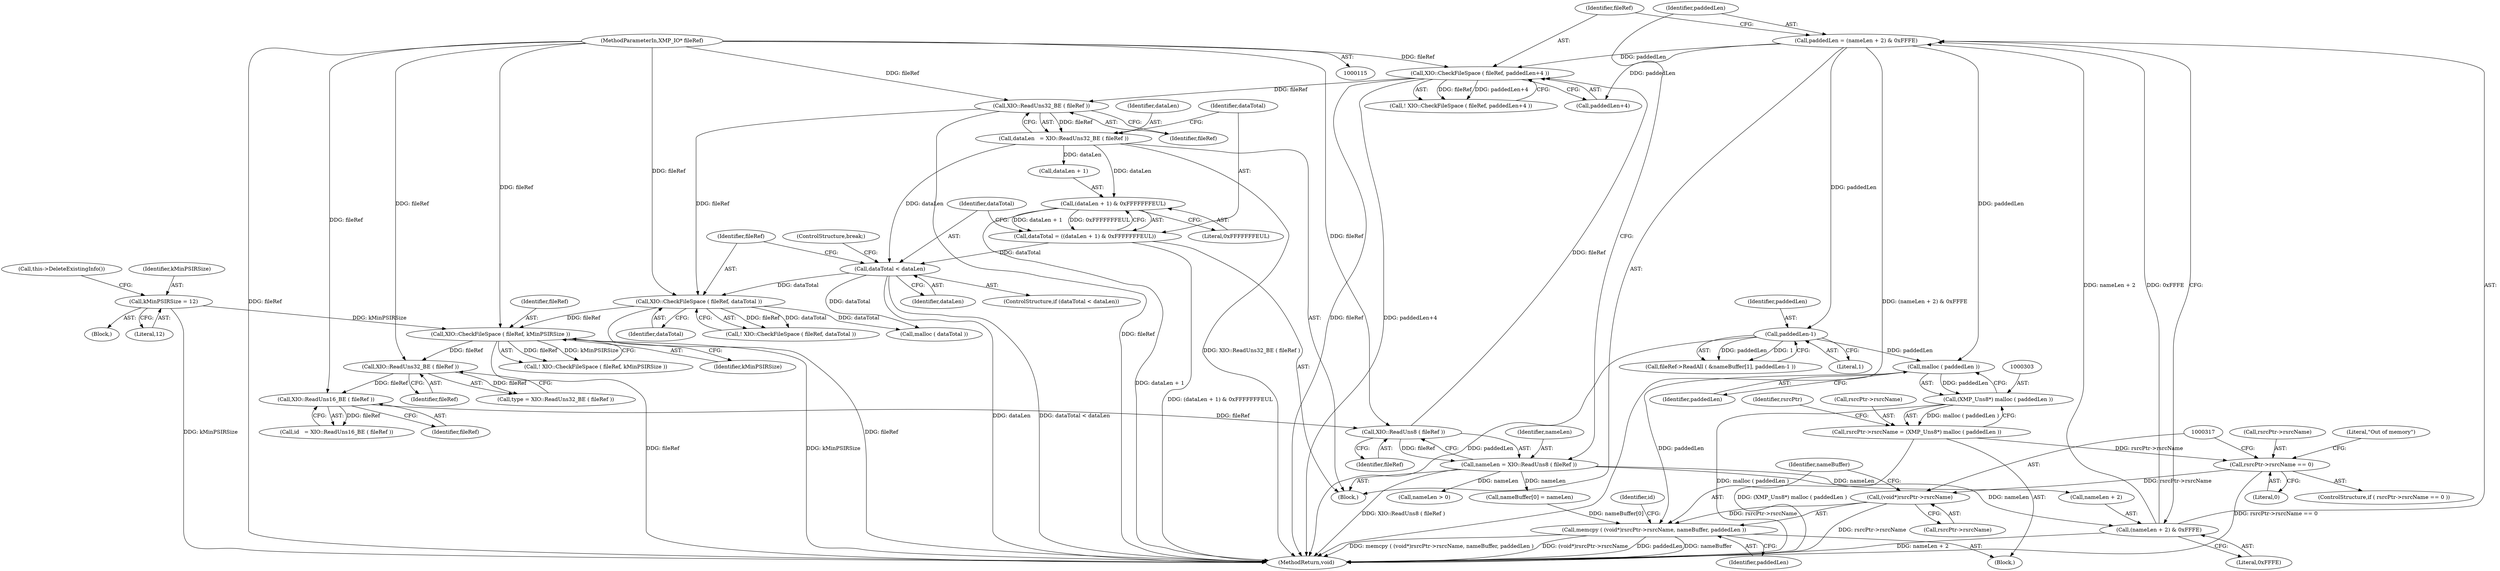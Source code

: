 digraph "0_exempi_6cbd34025e5fd3ba47b29b602096e456507ce83b@API" {
"1000304" [label="(Call,malloc ( paddedLen ))"];
"1000201" [label="(Call,paddedLen-1)"];
"1000176" [label="(Call,paddedLen = (nameLen + 2) & 0xFFFE)"];
"1000178" [label="(Call,(nameLen + 2) & 0xFFFE)"];
"1000171" [label="(Call,nameLen = XIO::ReadUns8 ( fileRef ))"];
"1000173" [label="(Call,XIO::ReadUns8 ( fileRef ))"];
"1000168" [label="(Call,XIO::ReadUns16_BE ( fileRef ))"];
"1000163" [label="(Call,XIO::ReadUns32_BE ( fileRef ))"];
"1000152" [label="(Call,XIO::CheckFileSpace ( fileRef, kMinPSIRSize ))"];
"1000225" [label="(Call,XIO::CheckFileSpace ( fileRef, dataTotal ))"];
"1000207" [label="(Call,XIO::ReadUns32_BE ( fileRef ))"];
"1000185" [label="(Call,XIO::CheckFileSpace ( fileRef, paddedLen+4 ))"];
"1000116" [label="(MethodParameterIn,XMP_IO* fileRef)"];
"1000218" [label="(Call,dataTotal < dataLen)"];
"1000210" [label="(Call,dataTotal = ((dataLen + 1) & 0xFFFFFFFEUL))"];
"1000212" [label="(Call,(dataLen + 1) & 0xFFFFFFFEUL)"];
"1000205" [label="(Call,dataLen   = XIO::ReadUns32_BE ( fileRef ))"];
"1000120" [label="(Call,kMinPSIRSize = 12)"];
"1000302" [label="(Call,(XMP_Uns8*) malloc ( paddedLen ))"];
"1000298" [label="(Call,rsrcPtr->rsrcName = (XMP_Uns8*) malloc ( paddedLen ))"];
"1000307" [label="(Call,rsrcPtr->rsrcName == 0)"];
"1000316" [label="(Call,(void*)rsrcPtr->rsrcName)"];
"1000315" [label="(Call,memcpy ( (void*)rsrcPtr->rsrcName, nameBuffer, paddedLen ))"];
"1000205" [label="(Call,dataLen   = XIO::ReadUns32_BE ( fileRef ))"];
"1000168" [label="(Call,XIO::ReadUns16_BE ( fileRef ))"];
"1000154" [label="(Identifier,kMinPSIRSize)"];
"1000201" [label="(Call,paddedLen-1)"];
"1000220" [label="(Identifier,dataLen)"];
"1000306" [label="(ControlStructure,if ( rsrcPtr->rsrcName == 0 ))"];
"1000336" [label="(Call,malloc ( dataTotal ))"];
"1000227" [label="(Identifier,dataTotal)"];
"1000315" [label="(Call,memcpy ( (void*)rsrcPtr->rsrcName, nameBuffer, paddedLen ))"];
"1000217" [label="(ControlStructure,if (dataTotal < dataLen))"];
"1000185" [label="(Call,XIO::CheckFileSpace ( fileRef, paddedLen+4 ))"];
"1000309" [label="(Identifier,rsrcPtr)"];
"1000316" [label="(Call,(void*)rsrcPtr->rsrcName)"];
"1000321" [label="(Identifier,nameBuffer)"];
"1000208" [label="(Identifier,fileRef)"];
"1000182" [label="(Literal,0xFFFE)"];
"1000176" [label="(Call,paddedLen = (nameLen + 2) & 0xFFFE)"];
"1000149" [label="(Block,)"];
"1000163" [label="(Call,XIO::ReadUns32_BE ( fileRef ))"];
"1000203" [label="(Literal,1)"];
"1000196" [label="(Call,fileRef->ReadAll ( &nameBuffer[1], paddedLen-1 ))"];
"1000318" [label="(Call,rsrcPtr->rsrcName)"];
"1000169" [label="(Identifier,fileRef)"];
"1000302" [label="(Call,(XMP_Uns8*) malloc ( paddedLen ))"];
"1000294" [label="(Call,nameLen > 0)"];
"1000179" [label="(Call,nameLen + 2)"];
"1000216" [label="(Literal,0xFFFFFFFEUL)"];
"1000122" [label="(Literal,12)"];
"1000211" [label="(Identifier,dataTotal)"];
"1000224" [label="(Call,! XIO::CheckFileSpace ( fileRef, dataTotal ))"];
"1000226" [label="(Identifier,fileRef)"];
"1000174" [label="(Identifier,fileRef)"];
"1000120" [label="(Call,kMinPSIRSize = 12)"];
"1000218" [label="(Call,dataTotal < dataLen)"];
"1000298" [label="(Call,rsrcPtr->rsrcName = (XMP_Uns8*) malloc ( paddedLen ))"];
"1000307" [label="(Call,rsrcPtr->rsrcName == 0)"];
"1000171" [label="(Call,nameLen = XIO::ReadUns8 ( fileRef ))"];
"1000166" [label="(Call,id   = XIO::ReadUns16_BE ( fileRef ))"];
"1000206" [label="(Identifier,dataLen)"];
"1000152" [label="(Call,XIO::CheckFileSpace ( fileRef, kMinPSIRSize ))"];
"1000225" [label="(Call,XIO::CheckFileSpace ( fileRef, dataTotal ))"];
"1000311" [label="(Literal,0)"];
"1000202" [label="(Identifier,paddedLen)"];
"1000354" [label="(MethodReturn,void)"];
"1000187" [label="(Call,paddedLen+4)"];
"1000178" [label="(Call,(nameLen + 2) & 0xFFFE)"];
"1000213" [label="(Call,dataLen + 1)"];
"1000219" [label="(Identifier,dataTotal)"];
"1000161" [label="(Call,type = XIO::ReadUns32_BE ( fileRef ))"];
"1000299" [label="(Call,rsrcPtr->rsrcName)"];
"1000308" [label="(Call,rsrcPtr->rsrcName)"];
"1000151" [label="(Call,! XIO::CheckFileSpace ( fileRef, kMinPSIRSize ))"];
"1000186" [label="(Identifier,fileRef)"];
"1000313" [label="(Literal,\"Out of memory\")"];
"1000177" [label="(Identifier,paddedLen)"];
"1000305" [label="(Identifier,paddedLen)"];
"1000153" [label="(Identifier,fileRef)"];
"1000116" [label="(MethodParameterIn,XMP_IO* fileRef)"];
"1000326" [label="(Identifier,id)"];
"1000164" [label="(Identifier,fileRef)"];
"1000173" [label="(Call,XIO::ReadUns8 ( fileRef ))"];
"1000222" [label="(ControlStructure,break;)"];
"1000212" [label="(Call,(dataLen + 1) & 0xFFFFFFFEUL)"];
"1000207" [label="(Call,XIO::ReadUns32_BE ( fileRef ))"];
"1000118" [label="(Block,)"];
"1000121" [label="(Identifier,kMinPSIRSize)"];
"1000304" [label="(Call,malloc ( paddedLen ))"];
"1000123" [label="(Call,this->DeleteExistingInfo())"];
"1000184" [label="(Call,! XIO::CheckFileSpace ( fileRef, paddedLen+4 ))"];
"1000191" [label="(Call,nameBuffer[0] = nameLen)"];
"1000210" [label="(Call,dataTotal = ((dataLen + 1) & 0xFFFFFFFEUL))"];
"1000297" [label="(Block,)"];
"1000322" [label="(Identifier,paddedLen)"];
"1000172" [label="(Identifier,nameLen)"];
"1000304" -> "1000302"  [label="AST: "];
"1000304" -> "1000305"  [label="CFG: "];
"1000305" -> "1000304"  [label="AST: "];
"1000302" -> "1000304"  [label="CFG: "];
"1000304" -> "1000302"  [label="DDG: paddedLen"];
"1000201" -> "1000304"  [label="DDG: paddedLen"];
"1000176" -> "1000304"  [label="DDG: paddedLen"];
"1000304" -> "1000315"  [label="DDG: paddedLen"];
"1000201" -> "1000196"  [label="AST: "];
"1000201" -> "1000203"  [label="CFG: "];
"1000202" -> "1000201"  [label="AST: "];
"1000203" -> "1000201"  [label="AST: "];
"1000196" -> "1000201"  [label="CFG: "];
"1000201" -> "1000354"  [label="DDG: paddedLen"];
"1000201" -> "1000196"  [label="DDG: paddedLen"];
"1000201" -> "1000196"  [label="DDG: 1"];
"1000176" -> "1000201"  [label="DDG: paddedLen"];
"1000176" -> "1000149"  [label="AST: "];
"1000176" -> "1000178"  [label="CFG: "];
"1000177" -> "1000176"  [label="AST: "];
"1000178" -> "1000176"  [label="AST: "];
"1000186" -> "1000176"  [label="CFG: "];
"1000176" -> "1000354"  [label="DDG: (nameLen + 2) & 0xFFFE"];
"1000178" -> "1000176"  [label="DDG: nameLen + 2"];
"1000178" -> "1000176"  [label="DDG: 0xFFFE"];
"1000176" -> "1000185"  [label="DDG: paddedLen"];
"1000176" -> "1000187"  [label="DDG: paddedLen"];
"1000178" -> "1000182"  [label="CFG: "];
"1000179" -> "1000178"  [label="AST: "];
"1000182" -> "1000178"  [label="AST: "];
"1000178" -> "1000354"  [label="DDG: nameLen + 2"];
"1000171" -> "1000178"  [label="DDG: nameLen"];
"1000171" -> "1000149"  [label="AST: "];
"1000171" -> "1000173"  [label="CFG: "];
"1000172" -> "1000171"  [label="AST: "];
"1000173" -> "1000171"  [label="AST: "];
"1000177" -> "1000171"  [label="CFG: "];
"1000171" -> "1000354"  [label="DDG: XIO::ReadUns8 ( fileRef )"];
"1000173" -> "1000171"  [label="DDG: fileRef"];
"1000171" -> "1000179"  [label="DDG: nameLen"];
"1000171" -> "1000191"  [label="DDG: nameLen"];
"1000171" -> "1000294"  [label="DDG: nameLen"];
"1000173" -> "1000174"  [label="CFG: "];
"1000174" -> "1000173"  [label="AST: "];
"1000168" -> "1000173"  [label="DDG: fileRef"];
"1000116" -> "1000173"  [label="DDG: fileRef"];
"1000173" -> "1000185"  [label="DDG: fileRef"];
"1000168" -> "1000166"  [label="AST: "];
"1000168" -> "1000169"  [label="CFG: "];
"1000169" -> "1000168"  [label="AST: "];
"1000166" -> "1000168"  [label="CFG: "];
"1000168" -> "1000166"  [label="DDG: fileRef"];
"1000163" -> "1000168"  [label="DDG: fileRef"];
"1000116" -> "1000168"  [label="DDG: fileRef"];
"1000163" -> "1000161"  [label="AST: "];
"1000163" -> "1000164"  [label="CFG: "];
"1000164" -> "1000163"  [label="AST: "];
"1000161" -> "1000163"  [label="CFG: "];
"1000163" -> "1000161"  [label="DDG: fileRef"];
"1000152" -> "1000163"  [label="DDG: fileRef"];
"1000116" -> "1000163"  [label="DDG: fileRef"];
"1000152" -> "1000151"  [label="AST: "];
"1000152" -> "1000154"  [label="CFG: "];
"1000153" -> "1000152"  [label="AST: "];
"1000154" -> "1000152"  [label="AST: "];
"1000151" -> "1000152"  [label="CFG: "];
"1000152" -> "1000354"  [label="DDG: fileRef"];
"1000152" -> "1000354"  [label="DDG: kMinPSIRSize"];
"1000152" -> "1000151"  [label="DDG: fileRef"];
"1000152" -> "1000151"  [label="DDG: kMinPSIRSize"];
"1000225" -> "1000152"  [label="DDG: fileRef"];
"1000116" -> "1000152"  [label="DDG: fileRef"];
"1000120" -> "1000152"  [label="DDG: kMinPSIRSize"];
"1000225" -> "1000224"  [label="AST: "];
"1000225" -> "1000227"  [label="CFG: "];
"1000226" -> "1000225"  [label="AST: "];
"1000227" -> "1000225"  [label="AST: "];
"1000224" -> "1000225"  [label="CFG: "];
"1000225" -> "1000354"  [label="DDG: fileRef"];
"1000225" -> "1000224"  [label="DDG: fileRef"];
"1000225" -> "1000224"  [label="DDG: dataTotal"];
"1000207" -> "1000225"  [label="DDG: fileRef"];
"1000116" -> "1000225"  [label="DDG: fileRef"];
"1000218" -> "1000225"  [label="DDG: dataTotal"];
"1000225" -> "1000336"  [label="DDG: dataTotal"];
"1000207" -> "1000205"  [label="AST: "];
"1000207" -> "1000208"  [label="CFG: "];
"1000208" -> "1000207"  [label="AST: "];
"1000205" -> "1000207"  [label="CFG: "];
"1000207" -> "1000354"  [label="DDG: fileRef"];
"1000207" -> "1000205"  [label="DDG: fileRef"];
"1000185" -> "1000207"  [label="DDG: fileRef"];
"1000116" -> "1000207"  [label="DDG: fileRef"];
"1000185" -> "1000184"  [label="AST: "];
"1000185" -> "1000187"  [label="CFG: "];
"1000186" -> "1000185"  [label="AST: "];
"1000187" -> "1000185"  [label="AST: "];
"1000184" -> "1000185"  [label="CFG: "];
"1000185" -> "1000354"  [label="DDG: fileRef"];
"1000185" -> "1000354"  [label="DDG: paddedLen+4"];
"1000185" -> "1000184"  [label="DDG: fileRef"];
"1000185" -> "1000184"  [label="DDG: paddedLen+4"];
"1000116" -> "1000185"  [label="DDG: fileRef"];
"1000116" -> "1000115"  [label="AST: "];
"1000116" -> "1000354"  [label="DDG: fileRef"];
"1000218" -> "1000217"  [label="AST: "];
"1000218" -> "1000220"  [label="CFG: "];
"1000219" -> "1000218"  [label="AST: "];
"1000220" -> "1000218"  [label="AST: "];
"1000222" -> "1000218"  [label="CFG: "];
"1000226" -> "1000218"  [label="CFG: "];
"1000218" -> "1000354"  [label="DDG: dataTotal < dataLen"];
"1000218" -> "1000354"  [label="DDG: dataLen"];
"1000210" -> "1000218"  [label="DDG: dataTotal"];
"1000205" -> "1000218"  [label="DDG: dataLen"];
"1000218" -> "1000336"  [label="DDG: dataTotal"];
"1000210" -> "1000149"  [label="AST: "];
"1000210" -> "1000212"  [label="CFG: "];
"1000211" -> "1000210"  [label="AST: "];
"1000212" -> "1000210"  [label="AST: "];
"1000219" -> "1000210"  [label="CFG: "];
"1000210" -> "1000354"  [label="DDG: (dataLen + 1) & 0xFFFFFFFEUL"];
"1000212" -> "1000210"  [label="DDG: dataLen + 1"];
"1000212" -> "1000210"  [label="DDG: 0xFFFFFFFEUL"];
"1000212" -> "1000216"  [label="CFG: "];
"1000213" -> "1000212"  [label="AST: "];
"1000216" -> "1000212"  [label="AST: "];
"1000212" -> "1000354"  [label="DDG: dataLen + 1"];
"1000205" -> "1000212"  [label="DDG: dataLen"];
"1000205" -> "1000149"  [label="AST: "];
"1000206" -> "1000205"  [label="AST: "];
"1000211" -> "1000205"  [label="CFG: "];
"1000205" -> "1000354"  [label="DDG: XIO::ReadUns32_BE ( fileRef )"];
"1000205" -> "1000213"  [label="DDG: dataLen"];
"1000120" -> "1000118"  [label="AST: "];
"1000120" -> "1000122"  [label="CFG: "];
"1000121" -> "1000120"  [label="AST: "];
"1000122" -> "1000120"  [label="AST: "];
"1000123" -> "1000120"  [label="CFG: "];
"1000120" -> "1000354"  [label="DDG: kMinPSIRSize"];
"1000302" -> "1000298"  [label="AST: "];
"1000303" -> "1000302"  [label="AST: "];
"1000298" -> "1000302"  [label="CFG: "];
"1000302" -> "1000354"  [label="DDG: malloc ( paddedLen )"];
"1000302" -> "1000298"  [label="DDG: malloc ( paddedLen )"];
"1000298" -> "1000297"  [label="AST: "];
"1000299" -> "1000298"  [label="AST: "];
"1000309" -> "1000298"  [label="CFG: "];
"1000298" -> "1000354"  [label="DDG: (XMP_Uns8*) malloc ( paddedLen )"];
"1000298" -> "1000307"  [label="DDG: rsrcPtr->rsrcName"];
"1000307" -> "1000306"  [label="AST: "];
"1000307" -> "1000311"  [label="CFG: "];
"1000308" -> "1000307"  [label="AST: "];
"1000311" -> "1000307"  [label="AST: "];
"1000313" -> "1000307"  [label="CFG: "];
"1000317" -> "1000307"  [label="CFG: "];
"1000307" -> "1000354"  [label="DDG: rsrcPtr->rsrcName == 0"];
"1000307" -> "1000316"  [label="DDG: rsrcPtr->rsrcName"];
"1000316" -> "1000315"  [label="AST: "];
"1000316" -> "1000318"  [label="CFG: "];
"1000317" -> "1000316"  [label="AST: "];
"1000318" -> "1000316"  [label="AST: "];
"1000321" -> "1000316"  [label="CFG: "];
"1000316" -> "1000354"  [label="DDG: rsrcPtr->rsrcName"];
"1000316" -> "1000315"  [label="DDG: rsrcPtr->rsrcName"];
"1000315" -> "1000297"  [label="AST: "];
"1000315" -> "1000322"  [label="CFG: "];
"1000321" -> "1000315"  [label="AST: "];
"1000322" -> "1000315"  [label="AST: "];
"1000326" -> "1000315"  [label="CFG: "];
"1000315" -> "1000354"  [label="DDG: memcpy ( (void*)rsrcPtr->rsrcName, nameBuffer, paddedLen )"];
"1000315" -> "1000354"  [label="DDG: (void*)rsrcPtr->rsrcName"];
"1000315" -> "1000354"  [label="DDG: paddedLen"];
"1000315" -> "1000354"  [label="DDG: nameBuffer"];
"1000191" -> "1000315"  [label="DDG: nameBuffer[0]"];
}
